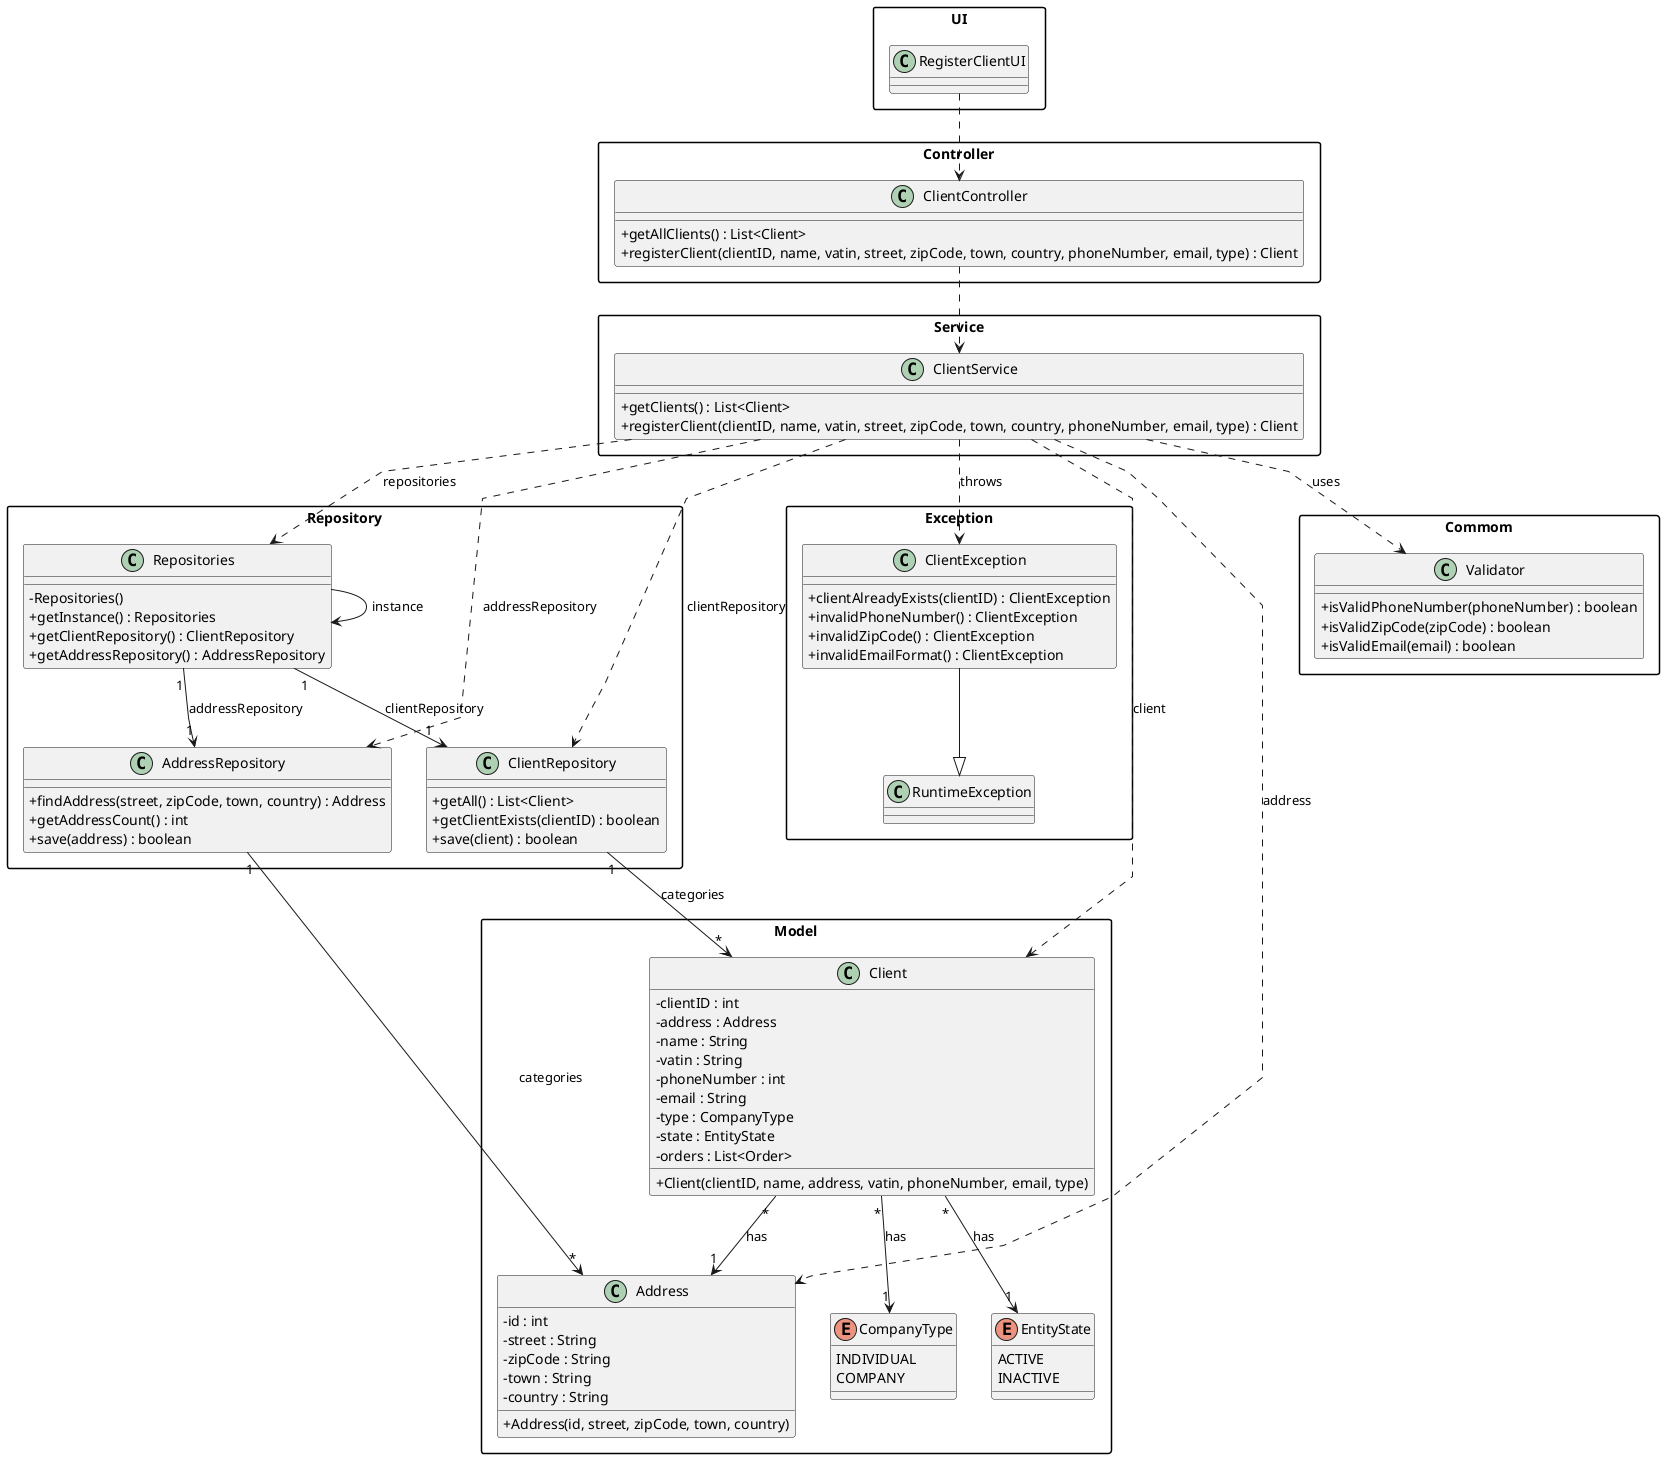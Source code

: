 @startuml
skinparam packageStyle rectangle
skinparam shadowing false
skinparam linetype polyline
skinparam classAttributeIconSize 0

package "UI" {
    class RegisterClientUI {
    }
}

package "Controller" {
    class ClientController {
        +getAllClients() : List<Client>
        +registerClient(clientID, name, vatin, street, zipCode, town, country, phoneNumber, email, type) : Client
    }
}

package "Service" {
    class ClientService {
        +getClients() : List<Client>
        +registerClient(clientID, name, vatin, street, zipCode, town, country, phoneNumber, email, type) : Client
    }
}

package "Repository" {
    class Repositories {
        -Repositories()
        +getInstance() : Repositories
        +getClientRepository() : ClientRepository
        +getAddressRepository() : AddressRepository
    }

    class ClientRepository {
        +getAll() : List<Client>
        +getClientExists(clientID) : boolean
        +save(client) : boolean
    }

    class AddressRepository {
        +findAddress(street, zipCode, town, country) : Address
        +getAddressCount() : int
        +save(address) : boolean
    }
}

package "Model" {
    class Client {
        -clientID : int
        -address : Address
        -name : String
        -vatin : String
        -phoneNumber : int
        -email : String
        -type : CompanyType
        -state : EntityState
        -orders : List<Order>
        +Client(clientID, name, address, vatin, phoneNumber, email, type)
    }

    class Address {
        -id : int
        -street : String
        -zipCode : String
        -town : String
        -country : String
        +Address(id, street, zipCode, town, country)
    }

    enum CompanyType {
        INDIVIDUAL
        COMPANY
    }

    enum EntityState {
        ACTIVE
        INACTIVE
    }
}

package "Exception" {
    class ClientException {
        +clientAlreadyExists(clientID) : ClientException
        +invalidPhoneNumber() : ClientException
        +invalidZipCode() : ClientException
        +invalidEmailFormat() : ClientException
    }

    class RuntimeException
}

package "Commom" {
    class Validator {
        +isValidPhoneNumber(phoneNumber) : boolean
        +isValidZipCode(zipCode) : boolean
        +isValidEmail(email) : boolean
    }
}


RegisterClientUI ..> ClientController
ClientController ..> ClientService
ClientService ..> Repositories : repositories
ClientService ..> ClientRepository : clientRepository
ClientService ..> AddressRepository : addressRepository
ClientService ..> Client : client
ClientService ..> Address : address
Repositories --> Repositories : instance
Repositories "1" --> "1" ClientRepository : clientRepository
Repositories "1" --> "1" AddressRepository : addressRepository
ClientRepository "1" --> "*" Client : categories
AddressRepository "1" --> "*" Address : categories
Client "*" --> "1" Address : has
Client "*" --> "1" CompanyType : has
Client "*" --> "1" EntityState : has
ClientService ..> ClientException : throws
ClientException --|> RuntimeException
ClientService ..> Validator : uses

@enduml
